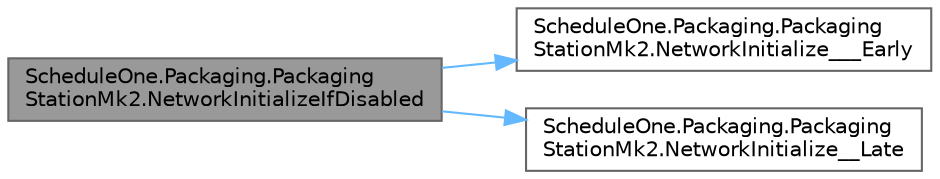 digraph "ScheduleOne.Packaging.PackagingStationMk2.NetworkInitializeIfDisabled"
{
 // LATEX_PDF_SIZE
  bgcolor="transparent";
  edge [fontname=Helvetica,fontsize=10,labelfontname=Helvetica,labelfontsize=10];
  node [fontname=Helvetica,fontsize=10,shape=box,height=0.2,width=0.4];
  rankdir="LR";
  Node1 [id="Node000001",label="ScheduleOne.Packaging.Packaging\lStationMk2.NetworkInitializeIfDisabled",height=0.2,width=0.4,color="gray40", fillcolor="grey60", style="filled", fontcolor="black",tooltip=" "];
  Node1 -> Node2 [id="edge1_Node000001_Node000002",color="steelblue1",style="solid",tooltip=" "];
  Node2 [id="Node000002",label="ScheduleOne.Packaging.Packaging\lStationMk2.NetworkInitialize___Early",height=0.2,width=0.4,color="grey40", fillcolor="white", style="filled",URL="$class_schedule_one_1_1_packaging_1_1_packaging_station_mk2.html#a5ecf2efdc37c867a4b13502d41190964",tooltip=" "];
  Node1 -> Node3 [id="edge2_Node000001_Node000003",color="steelblue1",style="solid",tooltip=" "];
  Node3 [id="Node000003",label="ScheduleOne.Packaging.Packaging\lStationMk2.NetworkInitialize__Late",height=0.2,width=0.4,color="grey40", fillcolor="white", style="filled",URL="$class_schedule_one_1_1_packaging_1_1_packaging_station_mk2.html#ae4e2a7a991e5f1fb44946c5ee29a2cc4",tooltip=" "];
}

